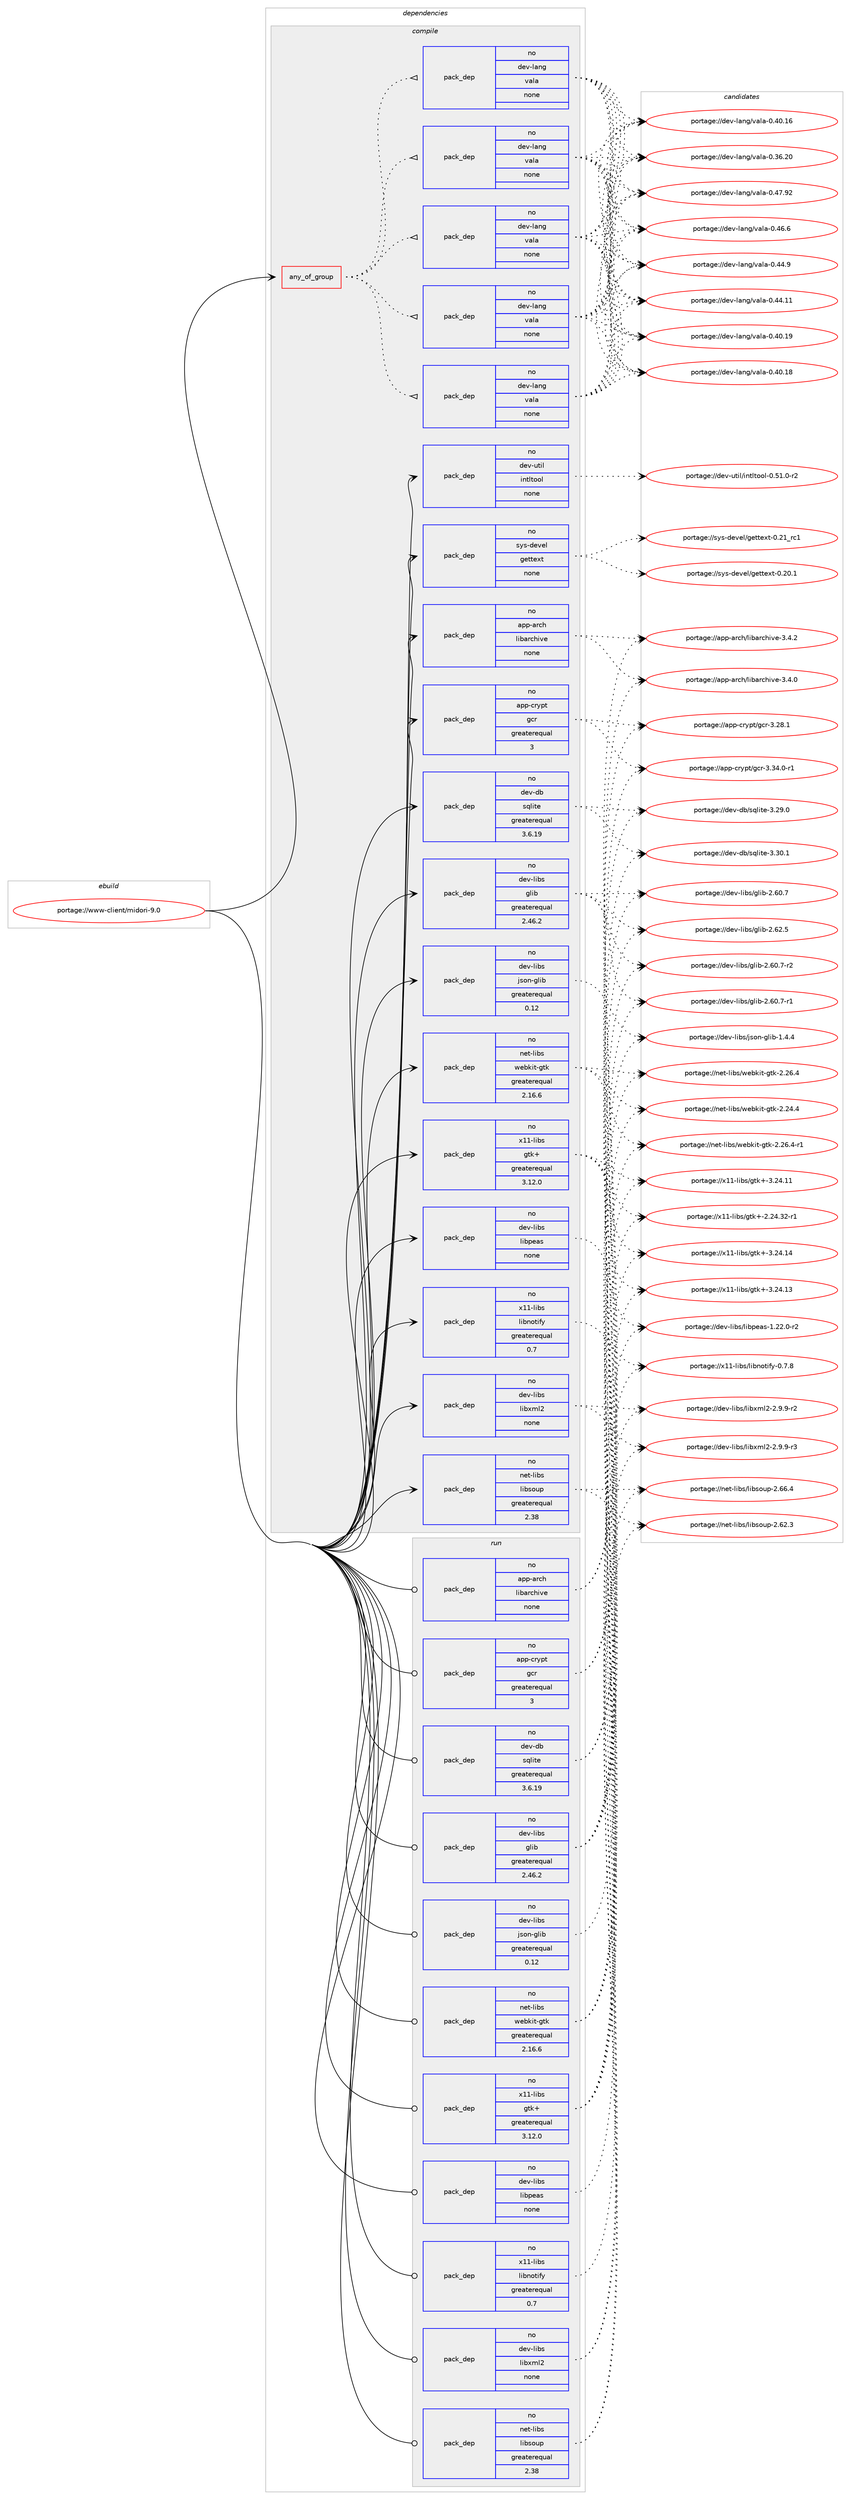 digraph prolog {

# *************
# Graph options
# *************

newrank=true;
concentrate=true;
compound=true;
graph [rankdir=LR,fontname=Helvetica,fontsize=10,ranksep=1.5];#, ranksep=2.5, nodesep=0.2];
edge  [arrowhead=vee];
node  [fontname=Helvetica,fontsize=10];

# **********
# The ebuild
# **********

subgraph cluster_leftcol {
color=gray;
rank=same;
label=<<i>ebuild</i>>;
id [label="portage://www-client/midori-9.0", color=red, width=4, href="../www-client/midori-9.0.svg"];
}

# ****************
# The dependencies
# ****************

subgraph cluster_midcol {
color=gray;
label=<<i>dependencies</i>>;
subgraph cluster_compile {
fillcolor="#eeeeee";
style=filled;
label=<<i>compile</i>>;
subgraph any383 {
dependency20871 [label=<<TABLE BORDER="0" CELLBORDER="1" CELLSPACING="0" CELLPADDING="4"><TR><TD CELLPADDING="10">any_of_group</TD></TR></TABLE>>, shape=none, color=red];subgraph pack17273 {
dependency20872 [label=<<TABLE BORDER="0" CELLBORDER="1" CELLSPACING="0" CELLPADDING="4" WIDTH="220"><TR><TD ROWSPAN="6" CELLPADDING="30">pack_dep</TD></TR><TR><TD WIDTH="110">no</TD></TR><TR><TD>dev-lang</TD></TR><TR><TD>vala</TD></TR><TR><TD>none</TD></TR><TR><TD></TD></TR></TABLE>>, shape=none, color=blue];
}
dependency20871:e -> dependency20872:w [weight=20,style="dotted",arrowhead="oinv"];
subgraph pack17274 {
dependency20873 [label=<<TABLE BORDER="0" CELLBORDER="1" CELLSPACING="0" CELLPADDING="4" WIDTH="220"><TR><TD ROWSPAN="6" CELLPADDING="30">pack_dep</TD></TR><TR><TD WIDTH="110">no</TD></TR><TR><TD>dev-lang</TD></TR><TR><TD>vala</TD></TR><TR><TD>none</TD></TR><TR><TD></TD></TR></TABLE>>, shape=none, color=blue];
}
dependency20871:e -> dependency20873:w [weight=20,style="dotted",arrowhead="oinv"];
subgraph pack17275 {
dependency20874 [label=<<TABLE BORDER="0" CELLBORDER="1" CELLSPACING="0" CELLPADDING="4" WIDTH="220"><TR><TD ROWSPAN="6" CELLPADDING="30">pack_dep</TD></TR><TR><TD WIDTH="110">no</TD></TR><TR><TD>dev-lang</TD></TR><TR><TD>vala</TD></TR><TR><TD>none</TD></TR><TR><TD></TD></TR></TABLE>>, shape=none, color=blue];
}
dependency20871:e -> dependency20874:w [weight=20,style="dotted",arrowhead="oinv"];
subgraph pack17276 {
dependency20875 [label=<<TABLE BORDER="0" CELLBORDER="1" CELLSPACING="0" CELLPADDING="4" WIDTH="220"><TR><TD ROWSPAN="6" CELLPADDING="30">pack_dep</TD></TR><TR><TD WIDTH="110">no</TD></TR><TR><TD>dev-lang</TD></TR><TR><TD>vala</TD></TR><TR><TD>none</TD></TR><TR><TD></TD></TR></TABLE>>, shape=none, color=blue];
}
dependency20871:e -> dependency20875:w [weight=20,style="dotted",arrowhead="oinv"];
subgraph pack17277 {
dependency20876 [label=<<TABLE BORDER="0" CELLBORDER="1" CELLSPACING="0" CELLPADDING="4" WIDTH="220"><TR><TD ROWSPAN="6" CELLPADDING="30">pack_dep</TD></TR><TR><TD WIDTH="110">no</TD></TR><TR><TD>dev-lang</TD></TR><TR><TD>vala</TD></TR><TR><TD>none</TD></TR><TR><TD></TD></TR></TABLE>>, shape=none, color=blue];
}
dependency20871:e -> dependency20876:w [weight=20,style="dotted",arrowhead="oinv"];
}
id:e -> dependency20871:w [weight=20,style="solid",arrowhead="vee"];
subgraph pack17278 {
dependency20877 [label=<<TABLE BORDER="0" CELLBORDER="1" CELLSPACING="0" CELLPADDING="4" WIDTH="220"><TR><TD ROWSPAN="6" CELLPADDING="30">pack_dep</TD></TR><TR><TD WIDTH="110">no</TD></TR><TR><TD>app-arch</TD></TR><TR><TD>libarchive</TD></TR><TR><TD>none</TD></TR><TR><TD></TD></TR></TABLE>>, shape=none, color=blue];
}
id:e -> dependency20877:w [weight=20,style="solid",arrowhead="vee"];
subgraph pack17279 {
dependency20878 [label=<<TABLE BORDER="0" CELLBORDER="1" CELLSPACING="0" CELLPADDING="4" WIDTH="220"><TR><TD ROWSPAN="6" CELLPADDING="30">pack_dep</TD></TR><TR><TD WIDTH="110">no</TD></TR><TR><TD>app-crypt</TD></TR><TR><TD>gcr</TD></TR><TR><TD>greaterequal</TD></TR><TR><TD>3</TD></TR></TABLE>>, shape=none, color=blue];
}
id:e -> dependency20878:w [weight=20,style="solid",arrowhead="vee"];
subgraph pack17280 {
dependency20879 [label=<<TABLE BORDER="0" CELLBORDER="1" CELLSPACING="0" CELLPADDING="4" WIDTH="220"><TR><TD ROWSPAN="6" CELLPADDING="30">pack_dep</TD></TR><TR><TD WIDTH="110">no</TD></TR><TR><TD>dev-db</TD></TR><TR><TD>sqlite</TD></TR><TR><TD>greaterequal</TD></TR><TR><TD>3.6.19</TD></TR></TABLE>>, shape=none, color=blue];
}
id:e -> dependency20879:w [weight=20,style="solid",arrowhead="vee"];
subgraph pack17281 {
dependency20880 [label=<<TABLE BORDER="0" CELLBORDER="1" CELLSPACING="0" CELLPADDING="4" WIDTH="220"><TR><TD ROWSPAN="6" CELLPADDING="30">pack_dep</TD></TR><TR><TD WIDTH="110">no</TD></TR><TR><TD>dev-libs</TD></TR><TR><TD>glib</TD></TR><TR><TD>greaterequal</TD></TR><TR><TD>2.46.2</TD></TR></TABLE>>, shape=none, color=blue];
}
id:e -> dependency20880:w [weight=20,style="solid",arrowhead="vee"];
subgraph pack17282 {
dependency20881 [label=<<TABLE BORDER="0" CELLBORDER="1" CELLSPACING="0" CELLPADDING="4" WIDTH="220"><TR><TD ROWSPAN="6" CELLPADDING="30">pack_dep</TD></TR><TR><TD WIDTH="110">no</TD></TR><TR><TD>dev-libs</TD></TR><TR><TD>json-glib</TD></TR><TR><TD>greaterequal</TD></TR><TR><TD>0.12</TD></TR></TABLE>>, shape=none, color=blue];
}
id:e -> dependency20881:w [weight=20,style="solid",arrowhead="vee"];
subgraph pack17283 {
dependency20882 [label=<<TABLE BORDER="0" CELLBORDER="1" CELLSPACING="0" CELLPADDING="4" WIDTH="220"><TR><TD ROWSPAN="6" CELLPADDING="30">pack_dep</TD></TR><TR><TD WIDTH="110">no</TD></TR><TR><TD>dev-libs</TD></TR><TR><TD>libpeas</TD></TR><TR><TD>none</TD></TR><TR><TD></TD></TR></TABLE>>, shape=none, color=blue];
}
id:e -> dependency20882:w [weight=20,style="solid",arrowhead="vee"];
subgraph pack17284 {
dependency20883 [label=<<TABLE BORDER="0" CELLBORDER="1" CELLSPACING="0" CELLPADDING="4" WIDTH="220"><TR><TD ROWSPAN="6" CELLPADDING="30">pack_dep</TD></TR><TR><TD WIDTH="110">no</TD></TR><TR><TD>dev-libs</TD></TR><TR><TD>libxml2</TD></TR><TR><TD>none</TD></TR><TR><TD></TD></TR></TABLE>>, shape=none, color=blue];
}
id:e -> dependency20883:w [weight=20,style="solid",arrowhead="vee"];
subgraph pack17285 {
dependency20884 [label=<<TABLE BORDER="0" CELLBORDER="1" CELLSPACING="0" CELLPADDING="4" WIDTH="220"><TR><TD ROWSPAN="6" CELLPADDING="30">pack_dep</TD></TR><TR><TD WIDTH="110">no</TD></TR><TR><TD>dev-util</TD></TR><TR><TD>intltool</TD></TR><TR><TD>none</TD></TR><TR><TD></TD></TR></TABLE>>, shape=none, color=blue];
}
id:e -> dependency20884:w [weight=20,style="solid",arrowhead="vee"];
subgraph pack17286 {
dependency20885 [label=<<TABLE BORDER="0" CELLBORDER="1" CELLSPACING="0" CELLPADDING="4" WIDTH="220"><TR><TD ROWSPAN="6" CELLPADDING="30">pack_dep</TD></TR><TR><TD WIDTH="110">no</TD></TR><TR><TD>net-libs</TD></TR><TR><TD>libsoup</TD></TR><TR><TD>greaterequal</TD></TR><TR><TD>2.38</TD></TR></TABLE>>, shape=none, color=blue];
}
id:e -> dependency20885:w [weight=20,style="solid",arrowhead="vee"];
subgraph pack17287 {
dependency20886 [label=<<TABLE BORDER="0" CELLBORDER="1" CELLSPACING="0" CELLPADDING="4" WIDTH="220"><TR><TD ROWSPAN="6" CELLPADDING="30">pack_dep</TD></TR><TR><TD WIDTH="110">no</TD></TR><TR><TD>net-libs</TD></TR><TR><TD>webkit-gtk</TD></TR><TR><TD>greaterequal</TD></TR><TR><TD>2.16.6</TD></TR></TABLE>>, shape=none, color=blue];
}
id:e -> dependency20886:w [weight=20,style="solid",arrowhead="vee"];
subgraph pack17288 {
dependency20887 [label=<<TABLE BORDER="0" CELLBORDER="1" CELLSPACING="0" CELLPADDING="4" WIDTH="220"><TR><TD ROWSPAN="6" CELLPADDING="30">pack_dep</TD></TR><TR><TD WIDTH="110">no</TD></TR><TR><TD>sys-devel</TD></TR><TR><TD>gettext</TD></TR><TR><TD>none</TD></TR><TR><TD></TD></TR></TABLE>>, shape=none, color=blue];
}
id:e -> dependency20887:w [weight=20,style="solid",arrowhead="vee"];
subgraph pack17289 {
dependency20888 [label=<<TABLE BORDER="0" CELLBORDER="1" CELLSPACING="0" CELLPADDING="4" WIDTH="220"><TR><TD ROWSPAN="6" CELLPADDING="30">pack_dep</TD></TR><TR><TD WIDTH="110">no</TD></TR><TR><TD>x11-libs</TD></TR><TR><TD>gtk+</TD></TR><TR><TD>greaterequal</TD></TR><TR><TD>3.12.0</TD></TR></TABLE>>, shape=none, color=blue];
}
id:e -> dependency20888:w [weight=20,style="solid",arrowhead="vee"];
subgraph pack17290 {
dependency20889 [label=<<TABLE BORDER="0" CELLBORDER="1" CELLSPACING="0" CELLPADDING="4" WIDTH="220"><TR><TD ROWSPAN="6" CELLPADDING="30">pack_dep</TD></TR><TR><TD WIDTH="110">no</TD></TR><TR><TD>x11-libs</TD></TR><TR><TD>libnotify</TD></TR><TR><TD>greaterequal</TD></TR><TR><TD>0.7</TD></TR></TABLE>>, shape=none, color=blue];
}
id:e -> dependency20889:w [weight=20,style="solid",arrowhead="vee"];
}
subgraph cluster_compileandrun {
fillcolor="#eeeeee";
style=filled;
label=<<i>compile and run</i>>;
}
subgraph cluster_run {
fillcolor="#eeeeee";
style=filled;
label=<<i>run</i>>;
subgraph pack17291 {
dependency20890 [label=<<TABLE BORDER="0" CELLBORDER="1" CELLSPACING="0" CELLPADDING="4" WIDTH="220"><TR><TD ROWSPAN="6" CELLPADDING="30">pack_dep</TD></TR><TR><TD WIDTH="110">no</TD></TR><TR><TD>app-arch</TD></TR><TR><TD>libarchive</TD></TR><TR><TD>none</TD></TR><TR><TD></TD></TR></TABLE>>, shape=none, color=blue];
}
id:e -> dependency20890:w [weight=20,style="solid",arrowhead="odot"];
subgraph pack17292 {
dependency20891 [label=<<TABLE BORDER="0" CELLBORDER="1" CELLSPACING="0" CELLPADDING="4" WIDTH="220"><TR><TD ROWSPAN="6" CELLPADDING="30">pack_dep</TD></TR><TR><TD WIDTH="110">no</TD></TR><TR><TD>app-crypt</TD></TR><TR><TD>gcr</TD></TR><TR><TD>greaterequal</TD></TR><TR><TD>3</TD></TR></TABLE>>, shape=none, color=blue];
}
id:e -> dependency20891:w [weight=20,style="solid",arrowhead="odot"];
subgraph pack17293 {
dependency20892 [label=<<TABLE BORDER="0" CELLBORDER="1" CELLSPACING="0" CELLPADDING="4" WIDTH="220"><TR><TD ROWSPAN="6" CELLPADDING="30">pack_dep</TD></TR><TR><TD WIDTH="110">no</TD></TR><TR><TD>dev-db</TD></TR><TR><TD>sqlite</TD></TR><TR><TD>greaterequal</TD></TR><TR><TD>3.6.19</TD></TR></TABLE>>, shape=none, color=blue];
}
id:e -> dependency20892:w [weight=20,style="solid",arrowhead="odot"];
subgraph pack17294 {
dependency20893 [label=<<TABLE BORDER="0" CELLBORDER="1" CELLSPACING="0" CELLPADDING="4" WIDTH="220"><TR><TD ROWSPAN="6" CELLPADDING="30">pack_dep</TD></TR><TR><TD WIDTH="110">no</TD></TR><TR><TD>dev-libs</TD></TR><TR><TD>glib</TD></TR><TR><TD>greaterequal</TD></TR><TR><TD>2.46.2</TD></TR></TABLE>>, shape=none, color=blue];
}
id:e -> dependency20893:w [weight=20,style="solid",arrowhead="odot"];
subgraph pack17295 {
dependency20894 [label=<<TABLE BORDER="0" CELLBORDER="1" CELLSPACING="0" CELLPADDING="4" WIDTH="220"><TR><TD ROWSPAN="6" CELLPADDING="30">pack_dep</TD></TR><TR><TD WIDTH="110">no</TD></TR><TR><TD>dev-libs</TD></TR><TR><TD>json-glib</TD></TR><TR><TD>greaterequal</TD></TR><TR><TD>0.12</TD></TR></TABLE>>, shape=none, color=blue];
}
id:e -> dependency20894:w [weight=20,style="solid",arrowhead="odot"];
subgraph pack17296 {
dependency20895 [label=<<TABLE BORDER="0" CELLBORDER="1" CELLSPACING="0" CELLPADDING="4" WIDTH="220"><TR><TD ROWSPAN="6" CELLPADDING="30">pack_dep</TD></TR><TR><TD WIDTH="110">no</TD></TR><TR><TD>dev-libs</TD></TR><TR><TD>libpeas</TD></TR><TR><TD>none</TD></TR><TR><TD></TD></TR></TABLE>>, shape=none, color=blue];
}
id:e -> dependency20895:w [weight=20,style="solid",arrowhead="odot"];
subgraph pack17297 {
dependency20896 [label=<<TABLE BORDER="0" CELLBORDER="1" CELLSPACING="0" CELLPADDING="4" WIDTH="220"><TR><TD ROWSPAN="6" CELLPADDING="30">pack_dep</TD></TR><TR><TD WIDTH="110">no</TD></TR><TR><TD>dev-libs</TD></TR><TR><TD>libxml2</TD></TR><TR><TD>none</TD></TR><TR><TD></TD></TR></TABLE>>, shape=none, color=blue];
}
id:e -> dependency20896:w [weight=20,style="solid",arrowhead="odot"];
subgraph pack17298 {
dependency20897 [label=<<TABLE BORDER="0" CELLBORDER="1" CELLSPACING="0" CELLPADDING="4" WIDTH="220"><TR><TD ROWSPAN="6" CELLPADDING="30">pack_dep</TD></TR><TR><TD WIDTH="110">no</TD></TR><TR><TD>net-libs</TD></TR><TR><TD>libsoup</TD></TR><TR><TD>greaterequal</TD></TR><TR><TD>2.38</TD></TR></TABLE>>, shape=none, color=blue];
}
id:e -> dependency20897:w [weight=20,style="solid",arrowhead="odot"];
subgraph pack17299 {
dependency20898 [label=<<TABLE BORDER="0" CELLBORDER="1" CELLSPACING="0" CELLPADDING="4" WIDTH="220"><TR><TD ROWSPAN="6" CELLPADDING="30">pack_dep</TD></TR><TR><TD WIDTH="110">no</TD></TR><TR><TD>net-libs</TD></TR><TR><TD>webkit-gtk</TD></TR><TR><TD>greaterequal</TD></TR><TR><TD>2.16.6</TD></TR></TABLE>>, shape=none, color=blue];
}
id:e -> dependency20898:w [weight=20,style="solid",arrowhead="odot"];
subgraph pack17300 {
dependency20899 [label=<<TABLE BORDER="0" CELLBORDER="1" CELLSPACING="0" CELLPADDING="4" WIDTH="220"><TR><TD ROWSPAN="6" CELLPADDING="30">pack_dep</TD></TR><TR><TD WIDTH="110">no</TD></TR><TR><TD>x11-libs</TD></TR><TR><TD>gtk+</TD></TR><TR><TD>greaterequal</TD></TR><TR><TD>3.12.0</TD></TR></TABLE>>, shape=none, color=blue];
}
id:e -> dependency20899:w [weight=20,style="solid",arrowhead="odot"];
subgraph pack17301 {
dependency20900 [label=<<TABLE BORDER="0" CELLBORDER="1" CELLSPACING="0" CELLPADDING="4" WIDTH="220"><TR><TD ROWSPAN="6" CELLPADDING="30">pack_dep</TD></TR><TR><TD WIDTH="110">no</TD></TR><TR><TD>x11-libs</TD></TR><TR><TD>libnotify</TD></TR><TR><TD>greaterequal</TD></TR><TR><TD>0.7</TD></TR></TABLE>>, shape=none, color=blue];
}
id:e -> dependency20900:w [weight=20,style="solid",arrowhead="odot"];
}
}

# **************
# The candidates
# **************

subgraph cluster_choices {
rank=same;
color=gray;
label=<<i>candidates</i>>;

subgraph choice17273 {
color=black;
nodesep=1;
choice10010111845108971101034711897108974548465255465750 [label="portage://dev-lang/vala-0.47.92", color=red, width=4,href="../dev-lang/vala-0.47.92.svg"];
choice100101118451089711010347118971089745484652544654 [label="portage://dev-lang/vala-0.46.6", color=red, width=4,href="../dev-lang/vala-0.46.6.svg"];
choice100101118451089711010347118971089745484652524657 [label="portage://dev-lang/vala-0.44.9", color=red, width=4,href="../dev-lang/vala-0.44.9.svg"];
choice10010111845108971101034711897108974548465252464949 [label="portage://dev-lang/vala-0.44.11", color=red, width=4,href="../dev-lang/vala-0.44.11.svg"];
choice10010111845108971101034711897108974548465248464957 [label="portage://dev-lang/vala-0.40.19", color=red, width=4,href="../dev-lang/vala-0.40.19.svg"];
choice10010111845108971101034711897108974548465248464956 [label="portage://dev-lang/vala-0.40.18", color=red, width=4,href="../dev-lang/vala-0.40.18.svg"];
choice10010111845108971101034711897108974548465248464954 [label="portage://dev-lang/vala-0.40.16", color=red, width=4,href="../dev-lang/vala-0.40.16.svg"];
choice10010111845108971101034711897108974548465154465048 [label="portage://dev-lang/vala-0.36.20", color=red, width=4,href="../dev-lang/vala-0.36.20.svg"];
dependency20872:e -> choice10010111845108971101034711897108974548465255465750:w [style=dotted,weight="100"];
dependency20872:e -> choice100101118451089711010347118971089745484652544654:w [style=dotted,weight="100"];
dependency20872:e -> choice100101118451089711010347118971089745484652524657:w [style=dotted,weight="100"];
dependency20872:e -> choice10010111845108971101034711897108974548465252464949:w [style=dotted,weight="100"];
dependency20872:e -> choice10010111845108971101034711897108974548465248464957:w [style=dotted,weight="100"];
dependency20872:e -> choice10010111845108971101034711897108974548465248464956:w [style=dotted,weight="100"];
dependency20872:e -> choice10010111845108971101034711897108974548465248464954:w [style=dotted,weight="100"];
dependency20872:e -> choice10010111845108971101034711897108974548465154465048:w [style=dotted,weight="100"];
}
subgraph choice17274 {
color=black;
nodesep=1;
choice10010111845108971101034711897108974548465255465750 [label="portage://dev-lang/vala-0.47.92", color=red, width=4,href="../dev-lang/vala-0.47.92.svg"];
choice100101118451089711010347118971089745484652544654 [label="portage://dev-lang/vala-0.46.6", color=red, width=4,href="../dev-lang/vala-0.46.6.svg"];
choice100101118451089711010347118971089745484652524657 [label="portage://dev-lang/vala-0.44.9", color=red, width=4,href="../dev-lang/vala-0.44.9.svg"];
choice10010111845108971101034711897108974548465252464949 [label="portage://dev-lang/vala-0.44.11", color=red, width=4,href="../dev-lang/vala-0.44.11.svg"];
choice10010111845108971101034711897108974548465248464957 [label="portage://dev-lang/vala-0.40.19", color=red, width=4,href="../dev-lang/vala-0.40.19.svg"];
choice10010111845108971101034711897108974548465248464956 [label="portage://dev-lang/vala-0.40.18", color=red, width=4,href="../dev-lang/vala-0.40.18.svg"];
choice10010111845108971101034711897108974548465248464954 [label="portage://dev-lang/vala-0.40.16", color=red, width=4,href="../dev-lang/vala-0.40.16.svg"];
choice10010111845108971101034711897108974548465154465048 [label="portage://dev-lang/vala-0.36.20", color=red, width=4,href="../dev-lang/vala-0.36.20.svg"];
dependency20873:e -> choice10010111845108971101034711897108974548465255465750:w [style=dotted,weight="100"];
dependency20873:e -> choice100101118451089711010347118971089745484652544654:w [style=dotted,weight="100"];
dependency20873:e -> choice100101118451089711010347118971089745484652524657:w [style=dotted,weight="100"];
dependency20873:e -> choice10010111845108971101034711897108974548465252464949:w [style=dotted,weight="100"];
dependency20873:e -> choice10010111845108971101034711897108974548465248464957:w [style=dotted,weight="100"];
dependency20873:e -> choice10010111845108971101034711897108974548465248464956:w [style=dotted,weight="100"];
dependency20873:e -> choice10010111845108971101034711897108974548465248464954:w [style=dotted,weight="100"];
dependency20873:e -> choice10010111845108971101034711897108974548465154465048:w [style=dotted,weight="100"];
}
subgraph choice17275 {
color=black;
nodesep=1;
choice10010111845108971101034711897108974548465255465750 [label="portage://dev-lang/vala-0.47.92", color=red, width=4,href="../dev-lang/vala-0.47.92.svg"];
choice100101118451089711010347118971089745484652544654 [label="portage://dev-lang/vala-0.46.6", color=red, width=4,href="../dev-lang/vala-0.46.6.svg"];
choice100101118451089711010347118971089745484652524657 [label="portage://dev-lang/vala-0.44.9", color=red, width=4,href="../dev-lang/vala-0.44.9.svg"];
choice10010111845108971101034711897108974548465252464949 [label="portage://dev-lang/vala-0.44.11", color=red, width=4,href="../dev-lang/vala-0.44.11.svg"];
choice10010111845108971101034711897108974548465248464957 [label="portage://dev-lang/vala-0.40.19", color=red, width=4,href="../dev-lang/vala-0.40.19.svg"];
choice10010111845108971101034711897108974548465248464956 [label="portage://dev-lang/vala-0.40.18", color=red, width=4,href="../dev-lang/vala-0.40.18.svg"];
choice10010111845108971101034711897108974548465248464954 [label="portage://dev-lang/vala-0.40.16", color=red, width=4,href="../dev-lang/vala-0.40.16.svg"];
choice10010111845108971101034711897108974548465154465048 [label="portage://dev-lang/vala-0.36.20", color=red, width=4,href="../dev-lang/vala-0.36.20.svg"];
dependency20874:e -> choice10010111845108971101034711897108974548465255465750:w [style=dotted,weight="100"];
dependency20874:e -> choice100101118451089711010347118971089745484652544654:w [style=dotted,weight="100"];
dependency20874:e -> choice100101118451089711010347118971089745484652524657:w [style=dotted,weight="100"];
dependency20874:e -> choice10010111845108971101034711897108974548465252464949:w [style=dotted,weight="100"];
dependency20874:e -> choice10010111845108971101034711897108974548465248464957:w [style=dotted,weight="100"];
dependency20874:e -> choice10010111845108971101034711897108974548465248464956:w [style=dotted,weight="100"];
dependency20874:e -> choice10010111845108971101034711897108974548465248464954:w [style=dotted,weight="100"];
dependency20874:e -> choice10010111845108971101034711897108974548465154465048:w [style=dotted,weight="100"];
}
subgraph choice17276 {
color=black;
nodesep=1;
choice10010111845108971101034711897108974548465255465750 [label="portage://dev-lang/vala-0.47.92", color=red, width=4,href="../dev-lang/vala-0.47.92.svg"];
choice100101118451089711010347118971089745484652544654 [label="portage://dev-lang/vala-0.46.6", color=red, width=4,href="../dev-lang/vala-0.46.6.svg"];
choice100101118451089711010347118971089745484652524657 [label="portage://dev-lang/vala-0.44.9", color=red, width=4,href="../dev-lang/vala-0.44.9.svg"];
choice10010111845108971101034711897108974548465252464949 [label="portage://dev-lang/vala-0.44.11", color=red, width=4,href="../dev-lang/vala-0.44.11.svg"];
choice10010111845108971101034711897108974548465248464957 [label="portage://dev-lang/vala-0.40.19", color=red, width=4,href="../dev-lang/vala-0.40.19.svg"];
choice10010111845108971101034711897108974548465248464956 [label="portage://dev-lang/vala-0.40.18", color=red, width=4,href="../dev-lang/vala-0.40.18.svg"];
choice10010111845108971101034711897108974548465248464954 [label="portage://dev-lang/vala-0.40.16", color=red, width=4,href="../dev-lang/vala-0.40.16.svg"];
choice10010111845108971101034711897108974548465154465048 [label="portage://dev-lang/vala-0.36.20", color=red, width=4,href="../dev-lang/vala-0.36.20.svg"];
dependency20875:e -> choice10010111845108971101034711897108974548465255465750:w [style=dotted,weight="100"];
dependency20875:e -> choice100101118451089711010347118971089745484652544654:w [style=dotted,weight="100"];
dependency20875:e -> choice100101118451089711010347118971089745484652524657:w [style=dotted,weight="100"];
dependency20875:e -> choice10010111845108971101034711897108974548465252464949:w [style=dotted,weight="100"];
dependency20875:e -> choice10010111845108971101034711897108974548465248464957:w [style=dotted,weight="100"];
dependency20875:e -> choice10010111845108971101034711897108974548465248464956:w [style=dotted,weight="100"];
dependency20875:e -> choice10010111845108971101034711897108974548465248464954:w [style=dotted,weight="100"];
dependency20875:e -> choice10010111845108971101034711897108974548465154465048:w [style=dotted,weight="100"];
}
subgraph choice17277 {
color=black;
nodesep=1;
choice10010111845108971101034711897108974548465255465750 [label="portage://dev-lang/vala-0.47.92", color=red, width=4,href="../dev-lang/vala-0.47.92.svg"];
choice100101118451089711010347118971089745484652544654 [label="portage://dev-lang/vala-0.46.6", color=red, width=4,href="../dev-lang/vala-0.46.6.svg"];
choice100101118451089711010347118971089745484652524657 [label="portage://dev-lang/vala-0.44.9", color=red, width=4,href="../dev-lang/vala-0.44.9.svg"];
choice10010111845108971101034711897108974548465252464949 [label="portage://dev-lang/vala-0.44.11", color=red, width=4,href="../dev-lang/vala-0.44.11.svg"];
choice10010111845108971101034711897108974548465248464957 [label="portage://dev-lang/vala-0.40.19", color=red, width=4,href="../dev-lang/vala-0.40.19.svg"];
choice10010111845108971101034711897108974548465248464956 [label="portage://dev-lang/vala-0.40.18", color=red, width=4,href="../dev-lang/vala-0.40.18.svg"];
choice10010111845108971101034711897108974548465248464954 [label="portage://dev-lang/vala-0.40.16", color=red, width=4,href="../dev-lang/vala-0.40.16.svg"];
choice10010111845108971101034711897108974548465154465048 [label="portage://dev-lang/vala-0.36.20", color=red, width=4,href="../dev-lang/vala-0.36.20.svg"];
dependency20876:e -> choice10010111845108971101034711897108974548465255465750:w [style=dotted,weight="100"];
dependency20876:e -> choice100101118451089711010347118971089745484652544654:w [style=dotted,weight="100"];
dependency20876:e -> choice100101118451089711010347118971089745484652524657:w [style=dotted,weight="100"];
dependency20876:e -> choice10010111845108971101034711897108974548465252464949:w [style=dotted,weight="100"];
dependency20876:e -> choice10010111845108971101034711897108974548465248464957:w [style=dotted,weight="100"];
dependency20876:e -> choice10010111845108971101034711897108974548465248464956:w [style=dotted,weight="100"];
dependency20876:e -> choice10010111845108971101034711897108974548465248464954:w [style=dotted,weight="100"];
dependency20876:e -> choice10010111845108971101034711897108974548465154465048:w [style=dotted,weight="100"];
}
subgraph choice17278 {
color=black;
nodesep=1;
choice9711211245971149910447108105989711499104105118101455146524650 [label="portage://app-arch/libarchive-3.4.2", color=red, width=4,href="../app-arch/libarchive-3.4.2.svg"];
choice9711211245971149910447108105989711499104105118101455146524648 [label="portage://app-arch/libarchive-3.4.0", color=red, width=4,href="../app-arch/libarchive-3.4.0.svg"];
dependency20877:e -> choice9711211245971149910447108105989711499104105118101455146524650:w [style=dotted,weight="100"];
dependency20877:e -> choice9711211245971149910447108105989711499104105118101455146524648:w [style=dotted,weight="100"];
}
subgraph choice17279 {
color=black;
nodesep=1;
choice9711211245991141211121164710399114455146515246484511449 [label="portage://app-crypt/gcr-3.34.0-r1", color=red, width=4,href="../app-crypt/gcr-3.34.0-r1.svg"];
choice971121124599114121112116471039911445514650564649 [label="portage://app-crypt/gcr-3.28.1", color=red, width=4,href="../app-crypt/gcr-3.28.1.svg"];
dependency20878:e -> choice9711211245991141211121164710399114455146515246484511449:w [style=dotted,weight="100"];
dependency20878:e -> choice971121124599114121112116471039911445514650564649:w [style=dotted,weight="100"];
}
subgraph choice17280 {
color=black;
nodesep=1;
choice10010111845100984711511310810511610145514651484649 [label="portage://dev-db/sqlite-3.30.1", color=red, width=4,href="../dev-db/sqlite-3.30.1.svg"];
choice10010111845100984711511310810511610145514650574648 [label="portage://dev-db/sqlite-3.29.0", color=red, width=4,href="../dev-db/sqlite-3.29.0.svg"];
dependency20879:e -> choice10010111845100984711511310810511610145514651484649:w [style=dotted,weight="100"];
dependency20879:e -> choice10010111845100984711511310810511610145514650574648:w [style=dotted,weight="100"];
}
subgraph choice17281 {
color=black;
nodesep=1;
choice1001011184510810598115471031081059845504654504653 [label="portage://dev-libs/glib-2.62.5", color=red, width=4,href="../dev-libs/glib-2.62.5.svg"];
choice10010111845108105981154710310810598455046544846554511450 [label="portage://dev-libs/glib-2.60.7-r2", color=red, width=4,href="../dev-libs/glib-2.60.7-r2.svg"];
choice10010111845108105981154710310810598455046544846554511449 [label="portage://dev-libs/glib-2.60.7-r1", color=red, width=4,href="../dev-libs/glib-2.60.7-r1.svg"];
choice1001011184510810598115471031081059845504654484655 [label="portage://dev-libs/glib-2.60.7", color=red, width=4,href="../dev-libs/glib-2.60.7.svg"];
dependency20880:e -> choice1001011184510810598115471031081059845504654504653:w [style=dotted,weight="100"];
dependency20880:e -> choice10010111845108105981154710310810598455046544846554511450:w [style=dotted,weight="100"];
dependency20880:e -> choice10010111845108105981154710310810598455046544846554511449:w [style=dotted,weight="100"];
dependency20880:e -> choice1001011184510810598115471031081059845504654484655:w [style=dotted,weight="100"];
}
subgraph choice17282 {
color=black;
nodesep=1;
choice1001011184510810598115471061151111104510310810598454946524652 [label="portage://dev-libs/json-glib-1.4.4", color=red, width=4,href="../dev-libs/json-glib-1.4.4.svg"];
dependency20881:e -> choice1001011184510810598115471061151111104510310810598454946524652:w [style=dotted,weight="100"];
}
subgraph choice17283 {
color=black;
nodesep=1;
choice1001011184510810598115471081059811210197115454946505046484511450 [label="portage://dev-libs/libpeas-1.22.0-r2", color=red, width=4,href="../dev-libs/libpeas-1.22.0-r2.svg"];
dependency20882:e -> choice1001011184510810598115471081059811210197115454946505046484511450:w [style=dotted,weight="100"];
}
subgraph choice17284 {
color=black;
nodesep=1;
choice10010111845108105981154710810598120109108504550465746574511451 [label="portage://dev-libs/libxml2-2.9.9-r3", color=red, width=4,href="../dev-libs/libxml2-2.9.9-r3.svg"];
choice10010111845108105981154710810598120109108504550465746574511450 [label="portage://dev-libs/libxml2-2.9.9-r2", color=red, width=4,href="../dev-libs/libxml2-2.9.9-r2.svg"];
dependency20883:e -> choice10010111845108105981154710810598120109108504550465746574511451:w [style=dotted,weight="100"];
dependency20883:e -> choice10010111845108105981154710810598120109108504550465746574511450:w [style=dotted,weight="100"];
}
subgraph choice17285 {
color=black;
nodesep=1;
choice1001011184511711610510847105110116108116111111108454846534946484511450 [label="portage://dev-util/intltool-0.51.0-r2", color=red, width=4,href="../dev-util/intltool-0.51.0-r2.svg"];
dependency20884:e -> choice1001011184511711610510847105110116108116111111108454846534946484511450:w [style=dotted,weight="100"];
}
subgraph choice17286 {
color=black;
nodesep=1;
choice1101011164510810598115471081059811511111711245504654544652 [label="portage://net-libs/libsoup-2.66.4", color=red, width=4,href="../net-libs/libsoup-2.66.4.svg"];
choice1101011164510810598115471081059811511111711245504654504651 [label="portage://net-libs/libsoup-2.62.3", color=red, width=4,href="../net-libs/libsoup-2.62.3.svg"];
dependency20885:e -> choice1101011164510810598115471081059811511111711245504654544652:w [style=dotted,weight="100"];
dependency20885:e -> choice1101011164510810598115471081059811511111711245504654504651:w [style=dotted,weight="100"];
}
subgraph choice17287 {
color=black;
nodesep=1;
choice1101011164510810598115471191019810710511645103116107455046505446524511449 [label="portage://net-libs/webkit-gtk-2.26.4-r1", color=red, width=4,href="../net-libs/webkit-gtk-2.26.4-r1.svg"];
choice110101116451081059811547119101981071051164510311610745504650544652 [label="portage://net-libs/webkit-gtk-2.26.4", color=red, width=4,href="../net-libs/webkit-gtk-2.26.4.svg"];
choice110101116451081059811547119101981071051164510311610745504650524652 [label="portage://net-libs/webkit-gtk-2.24.4", color=red, width=4,href="../net-libs/webkit-gtk-2.24.4.svg"];
dependency20886:e -> choice1101011164510810598115471191019810710511645103116107455046505446524511449:w [style=dotted,weight="100"];
dependency20886:e -> choice110101116451081059811547119101981071051164510311610745504650544652:w [style=dotted,weight="100"];
dependency20886:e -> choice110101116451081059811547119101981071051164510311610745504650524652:w [style=dotted,weight="100"];
}
subgraph choice17288 {
color=black;
nodesep=1;
choice11512111545100101118101108471031011161161011201164548465049951149949 [label="portage://sys-devel/gettext-0.21_rc1", color=red, width=4,href="../sys-devel/gettext-0.21_rc1.svg"];
choice115121115451001011181011084710310111611610112011645484650484649 [label="portage://sys-devel/gettext-0.20.1", color=red, width=4,href="../sys-devel/gettext-0.20.1.svg"];
dependency20887:e -> choice11512111545100101118101108471031011161161011201164548465049951149949:w [style=dotted,weight="100"];
dependency20887:e -> choice115121115451001011181011084710310111611610112011645484650484649:w [style=dotted,weight="100"];
}
subgraph choice17289 {
color=black;
nodesep=1;
choice1204949451081059811547103116107434551465052464952 [label="portage://x11-libs/gtk+-3.24.14", color=red, width=4,href="../x11-libs/gtk+-3.24.14.svg"];
choice1204949451081059811547103116107434551465052464951 [label="portage://x11-libs/gtk+-3.24.13", color=red, width=4,href="../x11-libs/gtk+-3.24.13.svg"];
choice1204949451081059811547103116107434551465052464949 [label="portage://x11-libs/gtk+-3.24.11", color=red, width=4,href="../x11-libs/gtk+-3.24.11.svg"];
choice12049494510810598115471031161074345504650524651504511449 [label="portage://x11-libs/gtk+-2.24.32-r1", color=red, width=4,href="../x11-libs/gtk+-2.24.32-r1.svg"];
dependency20888:e -> choice1204949451081059811547103116107434551465052464952:w [style=dotted,weight="100"];
dependency20888:e -> choice1204949451081059811547103116107434551465052464951:w [style=dotted,weight="100"];
dependency20888:e -> choice1204949451081059811547103116107434551465052464949:w [style=dotted,weight="100"];
dependency20888:e -> choice12049494510810598115471031161074345504650524651504511449:w [style=dotted,weight="100"];
}
subgraph choice17290 {
color=black;
nodesep=1;
choice120494945108105981154710810598110111116105102121454846554656 [label="portage://x11-libs/libnotify-0.7.8", color=red, width=4,href="../x11-libs/libnotify-0.7.8.svg"];
dependency20889:e -> choice120494945108105981154710810598110111116105102121454846554656:w [style=dotted,weight="100"];
}
subgraph choice17291 {
color=black;
nodesep=1;
choice9711211245971149910447108105989711499104105118101455146524650 [label="portage://app-arch/libarchive-3.4.2", color=red, width=4,href="../app-arch/libarchive-3.4.2.svg"];
choice9711211245971149910447108105989711499104105118101455146524648 [label="portage://app-arch/libarchive-3.4.0", color=red, width=4,href="../app-arch/libarchive-3.4.0.svg"];
dependency20890:e -> choice9711211245971149910447108105989711499104105118101455146524650:w [style=dotted,weight="100"];
dependency20890:e -> choice9711211245971149910447108105989711499104105118101455146524648:w [style=dotted,weight="100"];
}
subgraph choice17292 {
color=black;
nodesep=1;
choice9711211245991141211121164710399114455146515246484511449 [label="portage://app-crypt/gcr-3.34.0-r1", color=red, width=4,href="../app-crypt/gcr-3.34.0-r1.svg"];
choice971121124599114121112116471039911445514650564649 [label="portage://app-crypt/gcr-3.28.1", color=red, width=4,href="../app-crypt/gcr-3.28.1.svg"];
dependency20891:e -> choice9711211245991141211121164710399114455146515246484511449:w [style=dotted,weight="100"];
dependency20891:e -> choice971121124599114121112116471039911445514650564649:w [style=dotted,weight="100"];
}
subgraph choice17293 {
color=black;
nodesep=1;
choice10010111845100984711511310810511610145514651484649 [label="portage://dev-db/sqlite-3.30.1", color=red, width=4,href="../dev-db/sqlite-3.30.1.svg"];
choice10010111845100984711511310810511610145514650574648 [label="portage://dev-db/sqlite-3.29.0", color=red, width=4,href="../dev-db/sqlite-3.29.0.svg"];
dependency20892:e -> choice10010111845100984711511310810511610145514651484649:w [style=dotted,weight="100"];
dependency20892:e -> choice10010111845100984711511310810511610145514650574648:w [style=dotted,weight="100"];
}
subgraph choice17294 {
color=black;
nodesep=1;
choice1001011184510810598115471031081059845504654504653 [label="portage://dev-libs/glib-2.62.5", color=red, width=4,href="../dev-libs/glib-2.62.5.svg"];
choice10010111845108105981154710310810598455046544846554511450 [label="portage://dev-libs/glib-2.60.7-r2", color=red, width=4,href="../dev-libs/glib-2.60.7-r2.svg"];
choice10010111845108105981154710310810598455046544846554511449 [label="portage://dev-libs/glib-2.60.7-r1", color=red, width=4,href="../dev-libs/glib-2.60.7-r1.svg"];
choice1001011184510810598115471031081059845504654484655 [label="portage://dev-libs/glib-2.60.7", color=red, width=4,href="../dev-libs/glib-2.60.7.svg"];
dependency20893:e -> choice1001011184510810598115471031081059845504654504653:w [style=dotted,weight="100"];
dependency20893:e -> choice10010111845108105981154710310810598455046544846554511450:w [style=dotted,weight="100"];
dependency20893:e -> choice10010111845108105981154710310810598455046544846554511449:w [style=dotted,weight="100"];
dependency20893:e -> choice1001011184510810598115471031081059845504654484655:w [style=dotted,weight="100"];
}
subgraph choice17295 {
color=black;
nodesep=1;
choice1001011184510810598115471061151111104510310810598454946524652 [label="portage://dev-libs/json-glib-1.4.4", color=red, width=4,href="../dev-libs/json-glib-1.4.4.svg"];
dependency20894:e -> choice1001011184510810598115471061151111104510310810598454946524652:w [style=dotted,weight="100"];
}
subgraph choice17296 {
color=black;
nodesep=1;
choice1001011184510810598115471081059811210197115454946505046484511450 [label="portage://dev-libs/libpeas-1.22.0-r2", color=red, width=4,href="../dev-libs/libpeas-1.22.0-r2.svg"];
dependency20895:e -> choice1001011184510810598115471081059811210197115454946505046484511450:w [style=dotted,weight="100"];
}
subgraph choice17297 {
color=black;
nodesep=1;
choice10010111845108105981154710810598120109108504550465746574511451 [label="portage://dev-libs/libxml2-2.9.9-r3", color=red, width=4,href="../dev-libs/libxml2-2.9.9-r3.svg"];
choice10010111845108105981154710810598120109108504550465746574511450 [label="portage://dev-libs/libxml2-2.9.9-r2", color=red, width=4,href="../dev-libs/libxml2-2.9.9-r2.svg"];
dependency20896:e -> choice10010111845108105981154710810598120109108504550465746574511451:w [style=dotted,weight="100"];
dependency20896:e -> choice10010111845108105981154710810598120109108504550465746574511450:w [style=dotted,weight="100"];
}
subgraph choice17298 {
color=black;
nodesep=1;
choice1101011164510810598115471081059811511111711245504654544652 [label="portage://net-libs/libsoup-2.66.4", color=red, width=4,href="../net-libs/libsoup-2.66.4.svg"];
choice1101011164510810598115471081059811511111711245504654504651 [label="portage://net-libs/libsoup-2.62.3", color=red, width=4,href="../net-libs/libsoup-2.62.3.svg"];
dependency20897:e -> choice1101011164510810598115471081059811511111711245504654544652:w [style=dotted,weight="100"];
dependency20897:e -> choice1101011164510810598115471081059811511111711245504654504651:w [style=dotted,weight="100"];
}
subgraph choice17299 {
color=black;
nodesep=1;
choice1101011164510810598115471191019810710511645103116107455046505446524511449 [label="portage://net-libs/webkit-gtk-2.26.4-r1", color=red, width=4,href="../net-libs/webkit-gtk-2.26.4-r1.svg"];
choice110101116451081059811547119101981071051164510311610745504650544652 [label="portage://net-libs/webkit-gtk-2.26.4", color=red, width=4,href="../net-libs/webkit-gtk-2.26.4.svg"];
choice110101116451081059811547119101981071051164510311610745504650524652 [label="portage://net-libs/webkit-gtk-2.24.4", color=red, width=4,href="../net-libs/webkit-gtk-2.24.4.svg"];
dependency20898:e -> choice1101011164510810598115471191019810710511645103116107455046505446524511449:w [style=dotted,weight="100"];
dependency20898:e -> choice110101116451081059811547119101981071051164510311610745504650544652:w [style=dotted,weight="100"];
dependency20898:e -> choice110101116451081059811547119101981071051164510311610745504650524652:w [style=dotted,weight="100"];
}
subgraph choice17300 {
color=black;
nodesep=1;
choice1204949451081059811547103116107434551465052464952 [label="portage://x11-libs/gtk+-3.24.14", color=red, width=4,href="../x11-libs/gtk+-3.24.14.svg"];
choice1204949451081059811547103116107434551465052464951 [label="portage://x11-libs/gtk+-3.24.13", color=red, width=4,href="../x11-libs/gtk+-3.24.13.svg"];
choice1204949451081059811547103116107434551465052464949 [label="portage://x11-libs/gtk+-3.24.11", color=red, width=4,href="../x11-libs/gtk+-3.24.11.svg"];
choice12049494510810598115471031161074345504650524651504511449 [label="portage://x11-libs/gtk+-2.24.32-r1", color=red, width=4,href="../x11-libs/gtk+-2.24.32-r1.svg"];
dependency20899:e -> choice1204949451081059811547103116107434551465052464952:w [style=dotted,weight="100"];
dependency20899:e -> choice1204949451081059811547103116107434551465052464951:w [style=dotted,weight="100"];
dependency20899:e -> choice1204949451081059811547103116107434551465052464949:w [style=dotted,weight="100"];
dependency20899:e -> choice12049494510810598115471031161074345504650524651504511449:w [style=dotted,weight="100"];
}
subgraph choice17301 {
color=black;
nodesep=1;
choice120494945108105981154710810598110111116105102121454846554656 [label="portage://x11-libs/libnotify-0.7.8", color=red, width=4,href="../x11-libs/libnotify-0.7.8.svg"];
dependency20900:e -> choice120494945108105981154710810598110111116105102121454846554656:w [style=dotted,weight="100"];
}
}

}
